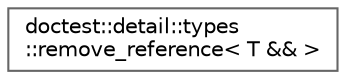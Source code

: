 digraph "Graphical Class Hierarchy"
{
 // INTERACTIVE_SVG=YES
 // LATEX_PDF_SIZE
  bgcolor="transparent";
  edge [fontname=Helvetica,fontsize=10,labelfontname=Helvetica,labelfontsize=10];
  node [fontname=Helvetica,fontsize=10,shape=box,height=0.2,width=0.4];
  rankdir="LR";
  Node0 [id="Node000000",label="doctest::detail::types\l::remove_reference\< T && \>",height=0.2,width=0.4,color="grey40", fillcolor="white", style="filled",URL="$structdoctest_1_1detail_1_1types_1_1remove__reference_3_01T_01_6_6_01_4.html",tooltip=" "];
}
